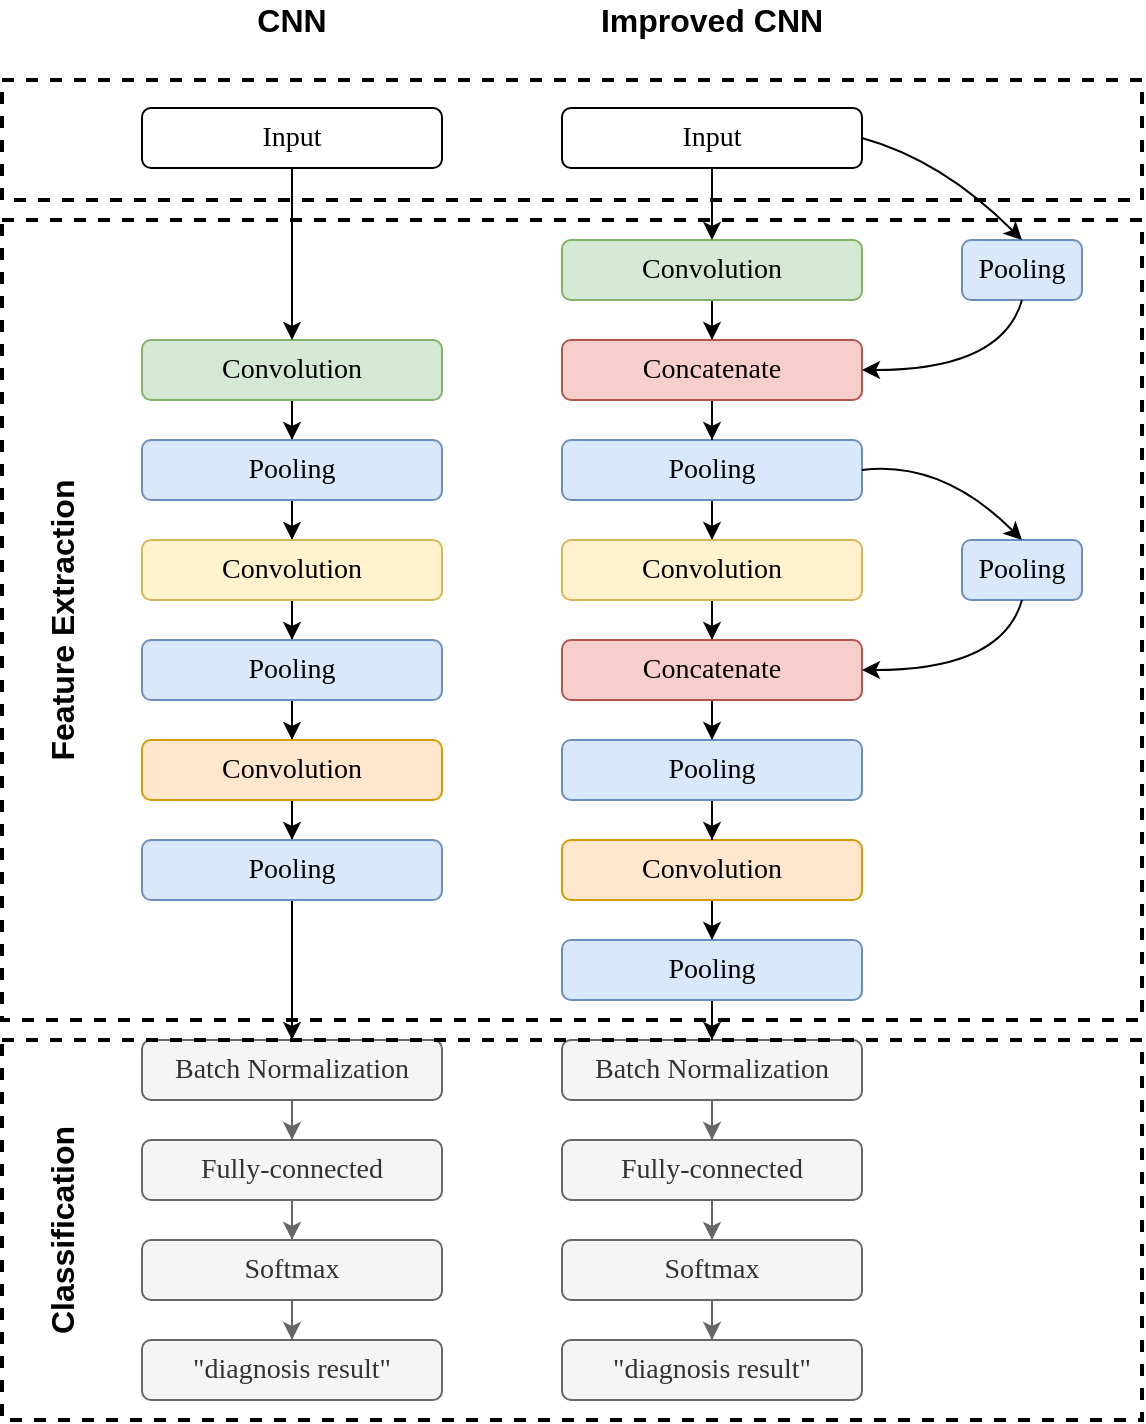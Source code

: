 <mxfile version="14.6.3" type="github">
  <diagram id="G1ueufbk49I8TSUFnGD2" name="Page-1">
    <mxGraphModel dx="1730" dy="1989" grid="1" gridSize="10" guides="1" tooltips="1" connect="1" arrows="1" fold="1" page="1" pageScale="1" pageWidth="827" pageHeight="1169" math="0" shadow="0">
      <root>
        <mxCell id="0" />
        <mxCell id="1" parent="0" />
        <mxCell id="OHX--9mFXbIaixfxGd-B-17" value="" style="group;direction=east;rotation=90;" vertex="1" connectable="0" parent="1">
          <mxGeometry y="350" width="430" height="150" as="geometry" />
        </mxCell>
        <mxCell id="OHX--9mFXbIaixfxGd-B-27" style="edgeStyle=orthogonalEdgeStyle;rounded=0;orthogonalLoop=1;jettySize=auto;html=1;entryX=0.5;entryY=0;entryDx=0;entryDy=0;" edge="1" parent="OHX--9mFXbIaixfxGd-B-17" source="OHX--9mFXbIaixfxGd-B-3" target="OHX--9mFXbIaixfxGd-B-12">
          <mxGeometry relative="1" as="geometry" />
        </mxCell>
        <mxCell id="OHX--9mFXbIaixfxGd-B-3" value="&lt;p class=&quot;MsoNormal&quot;&gt;&lt;span style=&quot;font-family: &amp;#34;times new roman&amp;#34; ; font-size: 10.5pt&quot;&gt;Convolution&lt;/span&gt;&lt;/p&gt;" style="rounded=1;whiteSpace=wrap;html=1;rotation=0;direction=east;fillColor=#d5e8d4;strokeColor=#82b366;" vertex="1" parent="OHX--9mFXbIaixfxGd-B-17">
          <mxGeometry x="140" y="-190" width="150" height="30" as="geometry" />
        </mxCell>
        <mxCell id="OHX--9mFXbIaixfxGd-B-33" style="edgeStyle=orthogonalEdgeStyle;rounded=0;orthogonalLoop=1;jettySize=auto;html=1;entryX=0.5;entryY=0;entryDx=0;entryDy=0;fillColor=#f5f5f5;strokeColor=#666666;" edge="1" parent="OHX--9mFXbIaixfxGd-B-17" source="OHX--9mFXbIaixfxGd-B-8" target="OHX--9mFXbIaixfxGd-B-9">
          <mxGeometry relative="1" as="geometry" />
        </mxCell>
        <mxCell id="OHX--9mFXbIaixfxGd-B-8" value="&lt;p class=&quot;MsoNormal&quot;&gt;&lt;span style=&quot;font-family: &amp;#34;times new roman&amp;#34; ; font-size: 10.5pt&quot;&gt;B&lt;/span&gt;&lt;span style=&quot;font-family: &amp;#34;times new roman&amp;#34; ; font-size: 10.5pt&quot;&gt;atch&lt;/span&gt;&lt;span style=&quot;font-family: &amp;#34;times new roman&amp;#34; ; font-size: 10.5pt&quot;&gt;&amp;nbsp;N&lt;/span&gt;&lt;span style=&quot;font-family: &amp;#34;times new roman&amp;#34; ; font-size: 10.5pt&quot;&gt;ormalization&lt;/span&gt;&lt;/p&gt;" style="rounded=1;whiteSpace=wrap;html=1;rotation=0;direction=east;fillColor=#f5f5f5;strokeColor=#666666;fontColor=#333333;" vertex="1" parent="OHX--9mFXbIaixfxGd-B-17">
          <mxGeometry x="140" y="160" width="150" height="30" as="geometry" />
        </mxCell>
        <mxCell id="OHX--9mFXbIaixfxGd-B-34" style="edgeStyle=orthogonalEdgeStyle;rounded=0;orthogonalLoop=1;jettySize=auto;html=1;entryX=0.5;entryY=0;entryDx=0;entryDy=0;fillColor=#f5f5f5;strokeColor=#666666;" edge="1" parent="OHX--9mFXbIaixfxGd-B-17" source="OHX--9mFXbIaixfxGd-B-9" target="OHX--9mFXbIaixfxGd-B-11">
          <mxGeometry relative="1" as="geometry" />
        </mxCell>
        <mxCell id="OHX--9mFXbIaixfxGd-B-9" value="&lt;p class=&quot;MsoNormal&quot;&gt;&lt;span style=&quot;font-family: &amp;#34;times new roman&amp;#34; ; font-size: 10.5pt&quot;&gt;Fully-connected&lt;/span&gt;&lt;/p&gt;" style="rounded=1;whiteSpace=wrap;html=1;rotation=0;direction=east;fillColor=#f5f5f5;strokeColor=#666666;fontColor=#333333;" vertex="1" parent="OHX--9mFXbIaixfxGd-B-17">
          <mxGeometry x="140" y="210" width="150" height="30" as="geometry" />
        </mxCell>
        <mxCell id="OHX--9mFXbIaixfxGd-B-11" value="&lt;p class=&quot;MsoNormal&quot;&gt;&lt;font face=&quot;times new roman&quot;&gt;&lt;span style=&quot;font-size: 14px&quot;&gt;Softmax&lt;/span&gt;&lt;/font&gt;&lt;/p&gt;" style="rounded=1;whiteSpace=wrap;html=1;rotation=0;direction=east;fillColor=#f5f5f5;strokeColor=#666666;fontColor=#333333;" vertex="1" parent="OHX--9mFXbIaixfxGd-B-17">
          <mxGeometry x="140" y="260" width="150" height="30" as="geometry" />
        </mxCell>
        <mxCell id="OHX--9mFXbIaixfxGd-B-28" style="edgeStyle=orthogonalEdgeStyle;rounded=0;orthogonalLoop=1;jettySize=auto;html=1;" edge="1" parent="OHX--9mFXbIaixfxGd-B-17" source="OHX--9mFXbIaixfxGd-B-12" target="OHX--9mFXbIaixfxGd-B-13">
          <mxGeometry relative="1" as="geometry" />
        </mxCell>
        <mxCell id="OHX--9mFXbIaixfxGd-B-12" value="&lt;p class=&quot;MsoNormal&quot;&gt;&lt;span style=&quot;font-family: &amp;#34;times new roman&amp;#34; ; font-size: 10.5pt&quot;&gt;P&lt;/span&gt;&lt;span style=&quot;font-family: &amp;#34;times new roman&amp;#34; ; font-size: 10.5pt&quot;&gt;ool&lt;/span&gt;&lt;span style=&quot;font-family: &amp;#34;times new roman&amp;#34; ; font-size: 10.5pt&quot;&gt;ing&lt;/span&gt;&lt;/p&gt;" style="rounded=1;whiteSpace=wrap;html=1;rotation=0;direction=east;fillColor=#dae8fc;strokeColor=#6c8ebf;" vertex="1" parent="OHX--9mFXbIaixfxGd-B-17">
          <mxGeometry x="140" y="-140" width="150" height="30" as="geometry" />
        </mxCell>
        <mxCell id="OHX--9mFXbIaixfxGd-B-29" style="edgeStyle=orthogonalEdgeStyle;rounded=0;orthogonalLoop=1;jettySize=auto;html=1;entryX=0.5;entryY=0;entryDx=0;entryDy=0;" edge="1" parent="OHX--9mFXbIaixfxGd-B-17" source="OHX--9mFXbIaixfxGd-B-13" target="OHX--9mFXbIaixfxGd-B-14">
          <mxGeometry relative="1" as="geometry" />
        </mxCell>
        <mxCell id="OHX--9mFXbIaixfxGd-B-13" value="&lt;p class=&quot;MsoNormal&quot;&gt;&lt;span style=&quot;font-family: &amp;#34;times new roman&amp;#34; ; font-size: 10.5pt&quot;&gt;Convolution&lt;/span&gt;&lt;/p&gt;" style="rounded=1;whiteSpace=wrap;html=1;rotation=0;direction=east;fillColor=#fff2cc;strokeColor=#d6b656;" vertex="1" parent="OHX--9mFXbIaixfxGd-B-17">
          <mxGeometry x="140" y="-90" width="150" height="30" as="geometry" />
        </mxCell>
        <mxCell id="OHX--9mFXbIaixfxGd-B-30" style="edgeStyle=orthogonalEdgeStyle;rounded=0;orthogonalLoop=1;jettySize=auto;html=1;entryX=0.5;entryY=0;entryDx=0;entryDy=0;" edge="1" parent="OHX--9mFXbIaixfxGd-B-17" source="OHX--9mFXbIaixfxGd-B-14" target="OHX--9mFXbIaixfxGd-B-15">
          <mxGeometry relative="1" as="geometry" />
        </mxCell>
        <mxCell id="OHX--9mFXbIaixfxGd-B-14" value="&lt;p class=&quot;MsoNormal&quot;&gt;&lt;span style=&quot;font-family: &amp;#34;times new roman&amp;#34; ; font-size: 10.5pt&quot;&gt;P&lt;/span&gt;&lt;span style=&quot;font-family: &amp;#34;times new roman&amp;#34; ; font-size: 10.5pt&quot;&gt;ool&lt;/span&gt;&lt;span style=&quot;font-family: &amp;#34;times new roman&amp;#34; ; font-size: 10.5pt&quot;&gt;ing&lt;/span&gt;&lt;/p&gt;" style="rounded=1;whiteSpace=wrap;html=1;rotation=0;direction=east;fillColor=#dae8fc;strokeColor=#6c8ebf;" vertex="1" parent="OHX--9mFXbIaixfxGd-B-17">
          <mxGeometry x="140" y="-40" width="150" height="30" as="geometry" />
        </mxCell>
        <mxCell id="OHX--9mFXbIaixfxGd-B-31" style="edgeStyle=orthogonalEdgeStyle;rounded=0;orthogonalLoop=1;jettySize=auto;html=1;" edge="1" parent="OHX--9mFXbIaixfxGd-B-17" source="OHX--9mFXbIaixfxGd-B-15" target="OHX--9mFXbIaixfxGd-B-16">
          <mxGeometry relative="1" as="geometry" />
        </mxCell>
        <mxCell id="OHX--9mFXbIaixfxGd-B-15" value="&lt;p class=&quot;MsoNormal&quot;&gt;&lt;span style=&quot;font-family: &amp;#34;times new roman&amp;#34; ; font-size: 10.5pt&quot;&gt;Convolution&lt;/span&gt;&lt;/p&gt;" style="rounded=1;whiteSpace=wrap;html=1;rotation=0;direction=east;fillColor=#ffe6cc;strokeColor=#d79b00;" vertex="1" parent="OHX--9mFXbIaixfxGd-B-17">
          <mxGeometry x="140" y="10" width="150" height="30" as="geometry" />
        </mxCell>
        <mxCell id="OHX--9mFXbIaixfxGd-B-32" style="edgeStyle=orthogonalEdgeStyle;rounded=0;orthogonalLoop=1;jettySize=auto;html=1;entryX=0.5;entryY=0;entryDx=0;entryDy=0;" edge="1" parent="OHX--9mFXbIaixfxGd-B-17" source="OHX--9mFXbIaixfxGd-B-16" target="OHX--9mFXbIaixfxGd-B-8">
          <mxGeometry relative="1" as="geometry" />
        </mxCell>
        <mxCell id="OHX--9mFXbIaixfxGd-B-16" value="&lt;p class=&quot;MsoNormal&quot;&gt;&lt;span style=&quot;font-family: &amp;#34;times new roman&amp;#34; ; font-size: 10.5pt&quot;&gt;P&lt;/span&gt;&lt;span style=&quot;font-family: &amp;#34;times new roman&amp;#34; ; font-size: 10.5pt&quot;&gt;ool&lt;/span&gt;&lt;span style=&quot;font-family: &amp;#34;times new roman&amp;#34; ; font-size: 10.5pt&quot;&gt;ing&lt;/span&gt;&lt;/p&gt;" style="rounded=1;whiteSpace=wrap;html=1;rotation=0;direction=east;fillColor=#dae8fc;strokeColor=#6c8ebf;" vertex="1" parent="OHX--9mFXbIaixfxGd-B-17">
          <mxGeometry x="140" y="60" width="150" height="30" as="geometry" />
        </mxCell>
        <mxCell id="OHX--9mFXbIaixfxGd-B-26" style="edgeStyle=orthogonalEdgeStyle;rounded=0;orthogonalLoop=1;jettySize=auto;html=1;entryX=0.5;entryY=0;entryDx=0;entryDy=0;" edge="1" parent="1" source="OHX--9mFXbIaixfxGd-B-25" target="OHX--9mFXbIaixfxGd-B-3">
          <mxGeometry relative="1" as="geometry" />
        </mxCell>
        <mxCell id="OHX--9mFXbIaixfxGd-B-25" value="&lt;p class=&quot;MsoNormal&quot;&gt;&lt;span style=&quot;font-family: &amp;#34;times new roman&amp;#34; ; font-size: 10.5pt&quot;&gt;Input&lt;/span&gt;&lt;/p&gt;" style="rounded=1;whiteSpace=wrap;html=1;rotation=0;direction=east;" vertex="1" parent="1">
          <mxGeometry x="140" y="44" width="150" height="30" as="geometry" />
        </mxCell>
        <mxCell id="OHX--9mFXbIaixfxGd-B-35" value="&lt;p class=&quot;MsoNormal&quot;&gt;&lt;font face=&quot;times new roman&quot;&gt;&lt;span style=&quot;font-size: 14px&quot;&gt;&quot;diagnosis result&quot;&lt;/span&gt;&lt;/font&gt;&lt;/p&gt;" style="rounded=1;whiteSpace=wrap;html=1;rotation=0;direction=east;fillColor=#f5f5f5;strokeColor=#666666;fontColor=#333333;" vertex="1" parent="1">
          <mxGeometry x="140" y="660" width="150" height="30" as="geometry" />
        </mxCell>
        <mxCell id="OHX--9mFXbIaixfxGd-B-36" style="edgeStyle=orthogonalEdgeStyle;rounded=0;orthogonalLoop=1;jettySize=auto;html=1;fillColor=#f5f5f5;strokeColor=#666666;" edge="1" parent="1" source="OHX--9mFXbIaixfxGd-B-11" target="OHX--9mFXbIaixfxGd-B-35">
          <mxGeometry relative="1" as="geometry" />
        </mxCell>
        <mxCell id="OHX--9mFXbIaixfxGd-B-37" value="" style="group;direction=east;rotation=90;" vertex="1" connectable="0" parent="1">
          <mxGeometry x="210" y="250" width="430" height="150" as="geometry" />
        </mxCell>
        <mxCell id="OHX--9mFXbIaixfxGd-B-66" style="edgeStyle=orthogonalEdgeStyle;rounded=0;orthogonalLoop=1;jettySize=auto;html=1;" edge="1" parent="OHX--9mFXbIaixfxGd-B-37" source="OHX--9mFXbIaixfxGd-B-39" target="OHX--9mFXbIaixfxGd-B-65">
          <mxGeometry relative="1" as="geometry" />
        </mxCell>
        <mxCell id="OHX--9mFXbIaixfxGd-B-39" value="&lt;p class=&quot;MsoNormal&quot;&gt;&lt;span style=&quot;font-family: &amp;#34;times new roman&amp;#34; ; font-size: 10.5pt&quot;&gt;Convolution&lt;/span&gt;&lt;/p&gt;" style="rounded=1;whiteSpace=wrap;html=1;rotation=0;direction=east;fillColor=#d5e8d4;strokeColor=#82b366;" vertex="1" parent="OHX--9mFXbIaixfxGd-B-37">
          <mxGeometry x="140" y="-140" width="150" height="30" as="geometry" />
        </mxCell>
        <mxCell id="OHX--9mFXbIaixfxGd-B-40" style="edgeStyle=orthogonalEdgeStyle;rounded=0;orthogonalLoop=1;jettySize=auto;html=1;entryX=0.5;entryY=0;entryDx=0;entryDy=0;fillColor=#f5f5f5;strokeColor=#666666;" edge="1" parent="OHX--9mFXbIaixfxGd-B-37" source="OHX--9mFXbIaixfxGd-B-41" target="OHX--9mFXbIaixfxGd-B-43">
          <mxGeometry relative="1" as="geometry" />
        </mxCell>
        <mxCell id="OHX--9mFXbIaixfxGd-B-41" value="&lt;p class=&quot;MsoNormal&quot;&gt;&lt;span style=&quot;font-family: &amp;#34;times new roman&amp;#34; ; font-size: 10.5pt&quot;&gt;B&lt;/span&gt;&lt;span style=&quot;font-family: &amp;#34;times new roman&amp;#34; ; font-size: 10.5pt&quot;&gt;atch&lt;/span&gt;&lt;span style=&quot;font-family: &amp;#34;times new roman&amp;#34; ; font-size: 10.5pt&quot;&gt;&amp;nbsp;N&lt;/span&gt;&lt;span style=&quot;font-family: &amp;#34;times new roman&amp;#34; ; font-size: 10.5pt&quot;&gt;ormalization&lt;/span&gt;&lt;/p&gt;" style="rounded=1;whiteSpace=wrap;html=1;rotation=0;direction=east;fillColor=#f5f5f5;strokeColor=#666666;fontColor=#333333;" vertex="1" parent="OHX--9mFXbIaixfxGd-B-37">
          <mxGeometry x="140" y="260" width="150" height="30" as="geometry" />
        </mxCell>
        <mxCell id="OHX--9mFXbIaixfxGd-B-42" style="edgeStyle=orthogonalEdgeStyle;rounded=0;orthogonalLoop=1;jettySize=auto;html=1;entryX=0.5;entryY=0;entryDx=0;entryDy=0;fillColor=#f5f5f5;strokeColor=#666666;" edge="1" parent="OHX--9mFXbIaixfxGd-B-37" source="OHX--9mFXbIaixfxGd-B-43" target="OHX--9mFXbIaixfxGd-B-44">
          <mxGeometry relative="1" as="geometry" />
        </mxCell>
        <mxCell id="OHX--9mFXbIaixfxGd-B-43" value="&lt;p class=&quot;MsoNormal&quot;&gt;&lt;span style=&quot;font-family: &amp;#34;times new roman&amp;#34; ; font-size: 10.5pt&quot;&gt;Fully-connected&lt;/span&gt;&lt;/p&gt;" style="rounded=1;whiteSpace=wrap;html=1;rotation=0;direction=east;fillColor=#f5f5f5;strokeColor=#666666;fontColor=#333333;" vertex="1" parent="OHX--9mFXbIaixfxGd-B-37">
          <mxGeometry x="140" y="310" width="150" height="30" as="geometry" />
        </mxCell>
        <mxCell id="OHX--9mFXbIaixfxGd-B-44" value="&lt;p class=&quot;MsoNormal&quot;&gt;&lt;font face=&quot;times new roman&quot;&gt;&lt;span style=&quot;font-size: 14px&quot;&gt;Softmax&lt;/span&gt;&lt;/font&gt;&lt;/p&gt;" style="rounded=1;whiteSpace=wrap;html=1;rotation=0;direction=east;fillColor=#f5f5f5;strokeColor=#666666;fontColor=#333333;" vertex="1" parent="OHX--9mFXbIaixfxGd-B-37">
          <mxGeometry x="140" y="360" width="150" height="30" as="geometry" />
        </mxCell>
        <mxCell id="OHX--9mFXbIaixfxGd-B-45" style="edgeStyle=orthogonalEdgeStyle;rounded=0;orthogonalLoop=1;jettySize=auto;html=1;" edge="1" parent="OHX--9mFXbIaixfxGd-B-37" source="OHX--9mFXbIaixfxGd-B-46" target="OHX--9mFXbIaixfxGd-B-48">
          <mxGeometry relative="1" as="geometry" />
        </mxCell>
        <mxCell id="OHX--9mFXbIaixfxGd-B-46" value="&lt;p class=&quot;MsoNormal&quot;&gt;&lt;span style=&quot;font-family: &amp;#34;times new roman&amp;#34; ; font-size: 10.5pt&quot;&gt;P&lt;/span&gt;&lt;span style=&quot;font-family: &amp;#34;times new roman&amp;#34; ; font-size: 10.5pt&quot;&gt;ool&lt;/span&gt;&lt;span style=&quot;font-family: &amp;#34;times new roman&amp;#34; ; font-size: 10.5pt&quot;&gt;ing&lt;/span&gt;&lt;/p&gt;" style="rounded=1;whiteSpace=wrap;html=1;rotation=0;direction=east;fillColor=#dae8fc;strokeColor=#6c8ebf;" vertex="1" parent="OHX--9mFXbIaixfxGd-B-37">
          <mxGeometry x="140" y="-40" width="150" height="30" as="geometry" />
        </mxCell>
        <mxCell id="OHX--9mFXbIaixfxGd-B-76" style="edgeStyle=orthogonalEdgeStyle;rounded=0;orthogonalLoop=1;jettySize=auto;html=1;" edge="1" parent="OHX--9mFXbIaixfxGd-B-37" source="OHX--9mFXbIaixfxGd-B-48" target="OHX--9mFXbIaixfxGd-B-50">
          <mxGeometry relative="1" as="geometry" />
        </mxCell>
        <mxCell id="OHX--9mFXbIaixfxGd-B-48" value="&lt;p class=&quot;MsoNormal&quot;&gt;&lt;span style=&quot;font-family: &amp;#34;times new roman&amp;#34; ; font-size: 10.5pt&quot;&gt;Convolution&lt;/span&gt;&lt;/p&gt;" style="rounded=1;whiteSpace=wrap;html=1;rotation=0;direction=east;fillColor=#fff2cc;strokeColor=#d6b656;" vertex="1" parent="OHX--9mFXbIaixfxGd-B-37">
          <mxGeometry x="140" y="10" width="150" height="30" as="geometry" />
        </mxCell>
        <mxCell id="OHX--9mFXbIaixfxGd-B-77" style="edgeStyle=orthogonalEdgeStyle;rounded=0;orthogonalLoop=1;jettySize=auto;html=1;entryX=0.5;entryY=0;entryDx=0;entryDy=0;" edge="1" parent="OHX--9mFXbIaixfxGd-B-37" source="OHX--9mFXbIaixfxGd-B-50" target="OHX--9mFXbIaixfxGd-B-69">
          <mxGeometry relative="1" as="geometry" />
        </mxCell>
        <mxCell id="OHX--9mFXbIaixfxGd-B-50" value="&lt;p class=&quot;MsoNormal&quot;&gt;&lt;span style=&quot;font-family: &amp;#34;times new roman&amp;#34; ; font-size: 14px&quot;&gt;Concatenate&lt;/span&gt;&lt;br&gt;&lt;/p&gt;" style="rounded=1;whiteSpace=wrap;html=1;rotation=0;direction=east;fillColor=#f8cecc;strokeColor=#b85450;" vertex="1" parent="OHX--9mFXbIaixfxGd-B-37">
          <mxGeometry x="140" y="60" width="150" height="30" as="geometry" />
        </mxCell>
        <mxCell id="OHX--9mFXbIaixfxGd-B-51" style="edgeStyle=orthogonalEdgeStyle;rounded=0;orthogonalLoop=1;jettySize=auto;html=1;" edge="1" parent="OHX--9mFXbIaixfxGd-B-37" source="OHX--9mFXbIaixfxGd-B-52" target="OHX--9mFXbIaixfxGd-B-54">
          <mxGeometry relative="1" as="geometry" />
        </mxCell>
        <mxCell id="OHX--9mFXbIaixfxGd-B-52" value="&lt;p class=&quot;MsoNormal&quot;&gt;&lt;span style=&quot;font-family: &amp;#34;times new roman&amp;#34; ; font-size: 10.5pt&quot;&gt;Convolution&lt;/span&gt;&lt;/p&gt;" style="rounded=1;whiteSpace=wrap;html=1;rotation=0;direction=east;fillColor=#ffe6cc;strokeColor=#d79b00;" vertex="1" parent="OHX--9mFXbIaixfxGd-B-37">
          <mxGeometry x="140" y="160" width="150" height="30" as="geometry" />
        </mxCell>
        <mxCell id="OHX--9mFXbIaixfxGd-B-53" style="edgeStyle=orthogonalEdgeStyle;rounded=0;orthogonalLoop=1;jettySize=auto;html=1;entryX=0.5;entryY=0;entryDx=0;entryDy=0;" edge="1" parent="OHX--9mFXbIaixfxGd-B-37" source="OHX--9mFXbIaixfxGd-B-54" target="OHX--9mFXbIaixfxGd-B-41">
          <mxGeometry relative="1" as="geometry" />
        </mxCell>
        <mxCell id="OHX--9mFXbIaixfxGd-B-54" value="&lt;p class=&quot;MsoNormal&quot;&gt;&lt;span style=&quot;font-family: &amp;#34;times new roman&amp;#34; ; font-size: 10.5pt&quot;&gt;P&lt;/span&gt;&lt;span style=&quot;font-family: &amp;#34;times new roman&amp;#34; ; font-size: 10.5pt&quot;&gt;ool&lt;/span&gt;&lt;span style=&quot;font-family: &amp;#34;times new roman&amp;#34; ; font-size: 10.5pt&quot;&gt;ing&lt;/span&gt;&lt;/p&gt;" style="rounded=1;whiteSpace=wrap;html=1;rotation=0;direction=east;fillColor=#dae8fc;strokeColor=#6c8ebf;" vertex="1" parent="OHX--9mFXbIaixfxGd-B-37">
          <mxGeometry x="140" y="210" width="150" height="30" as="geometry" />
        </mxCell>
        <mxCell id="OHX--9mFXbIaixfxGd-B-68" style="edgeStyle=orthogonalEdgeStyle;rounded=0;orthogonalLoop=1;jettySize=auto;html=1;entryX=0.5;entryY=0;entryDx=0;entryDy=0;" edge="1" parent="OHX--9mFXbIaixfxGd-B-37" source="OHX--9mFXbIaixfxGd-B-65" target="OHX--9mFXbIaixfxGd-B-46">
          <mxGeometry relative="1" as="geometry" />
        </mxCell>
        <mxCell id="OHX--9mFXbIaixfxGd-B-65" value="&lt;p class=&quot;MsoNormal&quot;&gt;&lt;span style=&quot;font-family: &amp;#34;times new roman&amp;#34; ; font-size: 10.5pt&quot;&gt;Concatenate&lt;/span&gt;&lt;/p&gt;" style="rounded=1;whiteSpace=wrap;html=1;rotation=0;direction=east;fillColor=#f8cecc;strokeColor=#b85450;" vertex="1" parent="OHX--9mFXbIaixfxGd-B-37">
          <mxGeometry x="140" y="-90" width="150" height="30" as="geometry" />
        </mxCell>
        <mxCell id="OHX--9mFXbIaixfxGd-B-78" style="edgeStyle=orthogonalEdgeStyle;rounded=0;orthogonalLoop=1;jettySize=auto;html=1;entryX=0.5;entryY=0;entryDx=0;entryDy=0;" edge="1" parent="OHX--9mFXbIaixfxGd-B-37" source="OHX--9mFXbIaixfxGd-B-69" target="OHX--9mFXbIaixfxGd-B-52">
          <mxGeometry relative="1" as="geometry" />
        </mxCell>
        <mxCell id="OHX--9mFXbIaixfxGd-B-69" value="&lt;p class=&quot;MsoNormal&quot;&gt;&lt;span style=&quot;font-family: &amp;#34;times new roman&amp;#34; ; font-size: 10.5pt&quot;&gt;P&lt;/span&gt;&lt;span style=&quot;font-family: &amp;#34;times new roman&amp;#34; ; font-size: 10.5pt&quot;&gt;ool&lt;/span&gt;&lt;span style=&quot;font-family: &amp;#34;times new roman&amp;#34; ; font-size: 10.5pt&quot;&gt;ing&lt;/span&gt;&lt;/p&gt;" style="rounded=1;whiteSpace=wrap;html=1;rotation=0;direction=east;fillColor=#dae8fc;strokeColor=#6c8ebf;" vertex="1" parent="OHX--9mFXbIaixfxGd-B-37">
          <mxGeometry x="140" y="110" width="150" height="30" as="geometry" />
        </mxCell>
        <mxCell id="OHX--9mFXbIaixfxGd-B-55" style="edgeStyle=orthogonalEdgeStyle;rounded=0;orthogonalLoop=1;jettySize=auto;html=1;entryX=0.5;entryY=0;entryDx=0;entryDy=0;" edge="1" parent="1" source="OHX--9mFXbIaixfxGd-B-56" target="OHX--9mFXbIaixfxGd-B-39">
          <mxGeometry relative="1" as="geometry" />
        </mxCell>
        <mxCell id="OHX--9mFXbIaixfxGd-B-56" value="&lt;p class=&quot;MsoNormal&quot;&gt;&lt;span style=&quot;font-family: &amp;#34;times new roman&amp;#34; ; font-size: 10.5pt&quot;&gt;Input&lt;/span&gt;&lt;/p&gt;" style="rounded=1;whiteSpace=wrap;html=1;rotation=0;direction=east;" vertex="1" parent="1">
          <mxGeometry x="350" y="44" width="150" height="30" as="geometry" />
        </mxCell>
        <mxCell id="OHX--9mFXbIaixfxGd-B-57" value="&lt;p class=&quot;MsoNormal&quot;&gt;&lt;font face=&quot;times new roman&quot;&gt;&lt;span style=&quot;font-size: 14px&quot;&gt;&quot;diagnosis result&quot;&lt;/span&gt;&lt;/font&gt;&lt;/p&gt;" style="rounded=1;whiteSpace=wrap;html=1;rotation=0;direction=east;fillColor=#f5f5f5;strokeColor=#666666;fontColor=#333333;" vertex="1" parent="1">
          <mxGeometry x="350" y="660" width="150" height="30" as="geometry" />
        </mxCell>
        <mxCell id="OHX--9mFXbIaixfxGd-B-58" style="edgeStyle=orthogonalEdgeStyle;rounded=0;orthogonalLoop=1;jettySize=auto;html=1;fillColor=#f5f5f5;strokeColor=#666666;" edge="1" parent="1" source="OHX--9mFXbIaixfxGd-B-44" target="OHX--9mFXbIaixfxGd-B-57">
          <mxGeometry relative="1" as="geometry" />
        </mxCell>
        <mxCell id="OHX--9mFXbIaixfxGd-B-61" value="&lt;p class=&quot;MsoNormal&quot;&gt;&lt;span style=&quot;font-family: &amp;#34;times new roman&amp;#34; ; font-size: 10.5pt&quot;&gt;P&lt;/span&gt;&lt;span style=&quot;font-family: &amp;#34;times new roman&amp;#34; ; font-size: 10.5pt&quot;&gt;ool&lt;/span&gt;&lt;span style=&quot;font-family: &amp;#34;times new roman&amp;#34; ; font-size: 10.5pt&quot;&gt;ing&lt;/span&gt;&lt;/p&gt;" style="rounded=1;whiteSpace=wrap;html=1;rotation=0;direction=east;fillColor=#dae8fc;strokeColor=#6c8ebf;" vertex="1" parent="1">
          <mxGeometry x="550" y="110" width="60" height="30" as="geometry" />
        </mxCell>
        <mxCell id="OHX--9mFXbIaixfxGd-B-62" value="" style="curved=1;endArrow=classic;html=1;exitX=1;exitY=0.5;exitDx=0;exitDy=0;entryX=0.5;entryY=0;entryDx=0;entryDy=0;" edge="1" parent="1" source="OHX--9mFXbIaixfxGd-B-56" target="OHX--9mFXbIaixfxGd-B-61">
          <mxGeometry width="50" height="50" relative="1" as="geometry">
            <mxPoint x="380" y="270" as="sourcePoint" />
            <mxPoint x="580" y="90" as="targetPoint" />
            <Array as="points">
              <mxPoint x="540" y="70" />
            </Array>
          </mxGeometry>
        </mxCell>
        <mxCell id="OHX--9mFXbIaixfxGd-B-64" value="" style="curved=1;endArrow=classic;html=1;entryX=1;entryY=0.5;entryDx=0;entryDy=0;exitX=0.5;exitY=1;exitDx=0;exitDy=0;" edge="1" parent="1" source="OHX--9mFXbIaixfxGd-B-61" target="OHX--9mFXbIaixfxGd-B-65">
          <mxGeometry width="50" height="50" relative="1" as="geometry">
            <mxPoint x="530" y="210" as="sourcePoint" />
            <mxPoint x="580" y="160" as="targetPoint" />
            <Array as="points">
              <mxPoint x="570" y="175" />
            </Array>
          </mxGeometry>
        </mxCell>
        <mxCell id="OHX--9mFXbIaixfxGd-B-71" value="&lt;p class=&quot;MsoNormal&quot;&gt;&lt;span style=&quot;font-family: &amp;#34;times new roman&amp;#34; ; font-size: 10.5pt&quot;&gt;P&lt;/span&gt;&lt;span style=&quot;font-family: &amp;#34;times new roman&amp;#34; ; font-size: 10.5pt&quot;&gt;ool&lt;/span&gt;&lt;span style=&quot;font-family: &amp;#34;times new roman&amp;#34; ; font-size: 10.5pt&quot;&gt;ing&lt;/span&gt;&lt;/p&gt;" style="rounded=1;whiteSpace=wrap;html=1;rotation=0;direction=east;fillColor=#dae8fc;strokeColor=#6c8ebf;" vertex="1" parent="1">
          <mxGeometry x="550" y="260" width="60" height="30" as="geometry" />
        </mxCell>
        <mxCell id="OHX--9mFXbIaixfxGd-B-72" value="" style="curved=1;endArrow=classic;html=1;exitX=1;exitY=0.5;exitDx=0;exitDy=0;entryX=0.5;entryY=0;entryDx=0;entryDy=0;" edge="1" parent="1" target="OHX--9mFXbIaixfxGd-B-71">
          <mxGeometry width="50" height="50" relative="1" as="geometry">
            <mxPoint x="500" y="225" as="sourcePoint" />
            <mxPoint x="580" y="240" as="targetPoint" />
            <Array as="points">
              <mxPoint x="540" y="220" />
            </Array>
          </mxGeometry>
        </mxCell>
        <mxCell id="OHX--9mFXbIaixfxGd-B-73" value="" style="curved=1;endArrow=classic;html=1;entryX=1;entryY=0.5;entryDx=0;entryDy=0;exitX=0.5;exitY=1;exitDx=0;exitDy=0;" edge="1" parent="1" source="OHX--9mFXbIaixfxGd-B-71">
          <mxGeometry width="50" height="50" relative="1" as="geometry">
            <mxPoint x="530" y="360" as="sourcePoint" />
            <mxPoint x="500" y="325" as="targetPoint" />
            <Array as="points">
              <mxPoint x="570" y="325" />
            </Array>
          </mxGeometry>
        </mxCell>
        <mxCell id="OHX--9mFXbIaixfxGd-B-79" value="" style="rounded=0;whiteSpace=wrap;html=1;fillColor=none;dashed=1;strokeWidth=2;" vertex="1" parent="1">
          <mxGeometry x="70" y="100" width="570" height="400" as="geometry" />
        </mxCell>
        <mxCell id="OHX--9mFXbIaixfxGd-B-80" value="" style="rounded=0;whiteSpace=wrap;html=1;fillColor=none;dashed=1;strokeWidth=2;" vertex="1" parent="1">
          <mxGeometry x="70" y="510" width="570" height="190" as="geometry" />
        </mxCell>
        <mxCell id="OHX--9mFXbIaixfxGd-B-81" value="" style="rounded=0;whiteSpace=wrap;html=1;fillColor=none;dashed=1;strokeWidth=2;" vertex="1" parent="1">
          <mxGeometry x="70" y="30" width="570" height="60" as="geometry" />
        </mxCell>
        <mxCell id="OHX--9mFXbIaixfxGd-B-82" value="&lt;font style=&quot;font-size: 16px&quot;&gt;Feature Extraction&lt;/font&gt;" style="text;html=1;strokeColor=none;fillColor=none;align=center;verticalAlign=middle;whiteSpace=wrap;rounded=0;dashed=1;rotation=-90;fontStyle=1" vertex="1" parent="1">
          <mxGeometry x="20" y="290" width="160" height="20" as="geometry" />
        </mxCell>
        <mxCell id="OHX--9mFXbIaixfxGd-B-84" value="&lt;font style=&quot;font-size: 16px&quot;&gt;Classification&lt;/font&gt;" style="text;html=1;strokeColor=none;fillColor=none;align=center;verticalAlign=middle;whiteSpace=wrap;rounded=0;dashed=1;rotation=-90;fontStyle=1" vertex="1" parent="1">
          <mxGeometry x="20" y="595" width="160" height="20" as="geometry" />
        </mxCell>
        <mxCell id="OHX--9mFXbIaixfxGd-B-85" value="&lt;font style=&quot;font-size: 16px&quot;&gt;CNN&lt;/font&gt;" style="text;html=1;strokeColor=none;fillColor=none;align=center;verticalAlign=middle;whiteSpace=wrap;rounded=0;dashed=1;rotation=0;fontStyle=1" vertex="1" parent="1">
          <mxGeometry x="135" y="-10" width="160" height="20" as="geometry" />
        </mxCell>
        <mxCell id="OHX--9mFXbIaixfxGd-B-86" value="&lt;font style=&quot;font-size: 16px&quot;&gt;Improved CNN&lt;/font&gt;" style="text;html=1;strokeColor=none;fillColor=none;align=center;verticalAlign=middle;whiteSpace=wrap;rounded=0;dashed=1;rotation=0;fontStyle=1" vertex="1" parent="1">
          <mxGeometry x="345" y="-10" width="160" height="20" as="geometry" />
        </mxCell>
      </root>
    </mxGraphModel>
  </diagram>
</mxfile>
